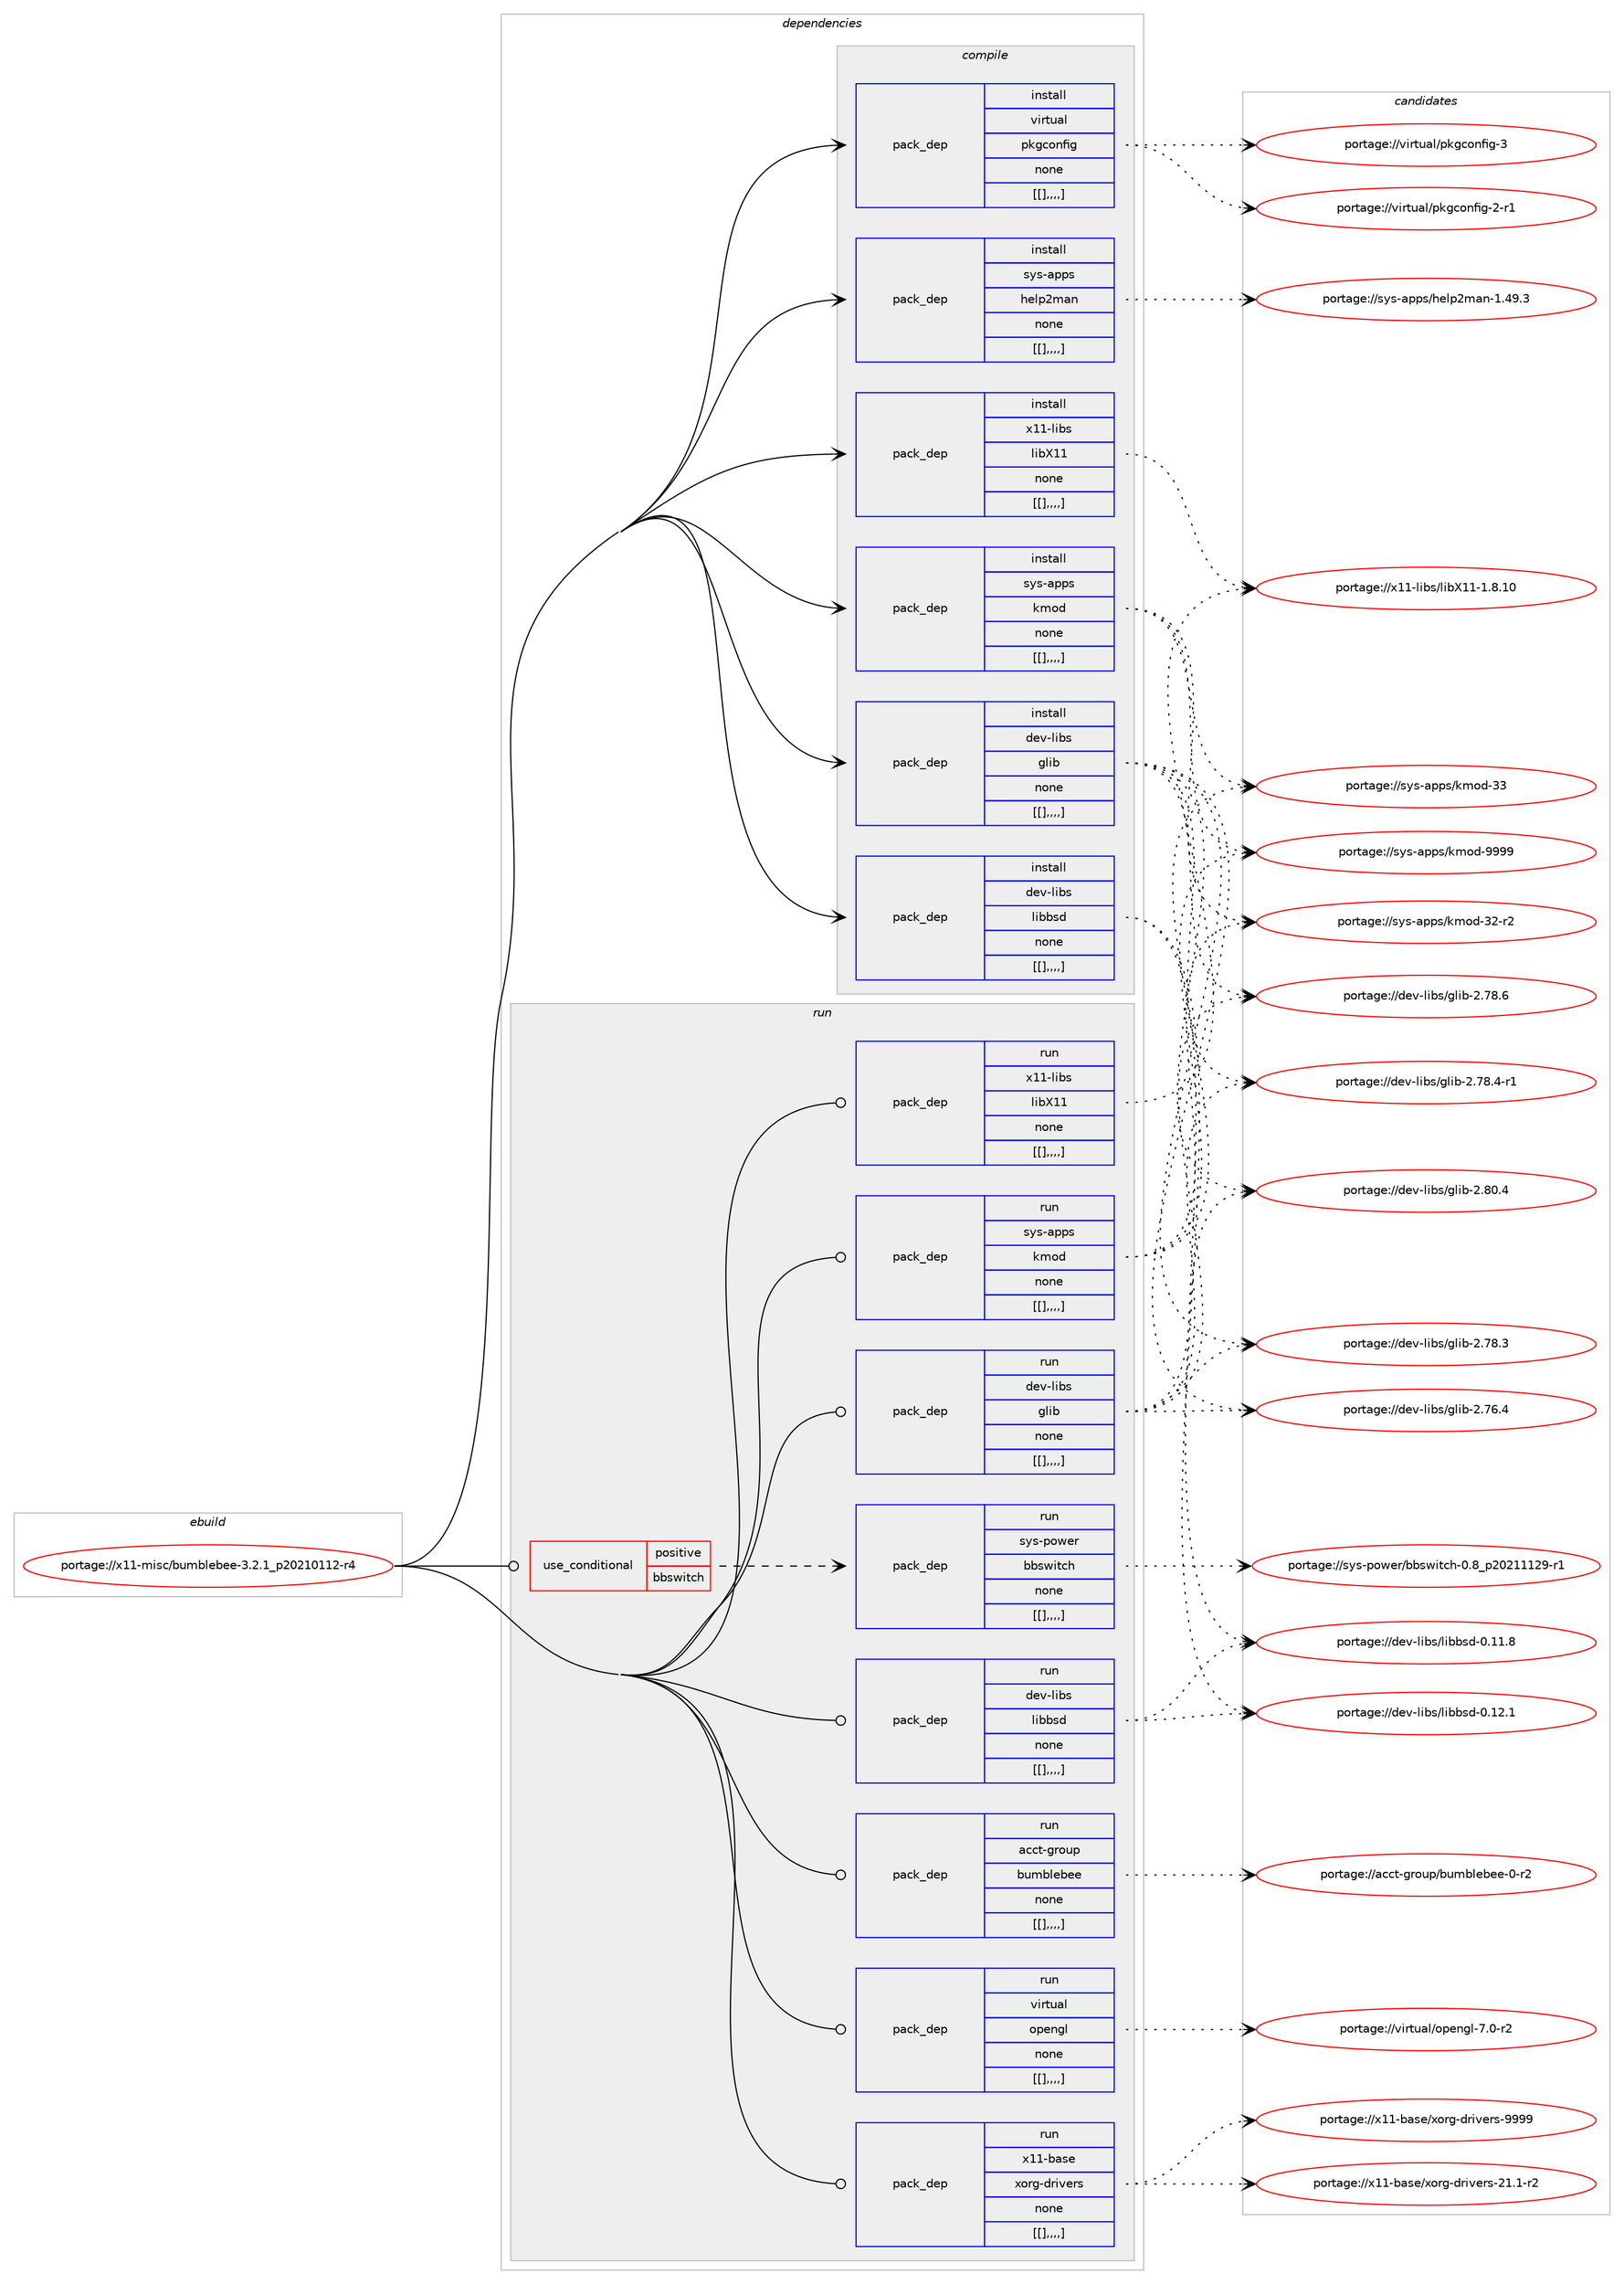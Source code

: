digraph prolog {

# *************
# Graph options
# *************

newrank=true;
concentrate=true;
compound=true;
graph [rankdir=LR,fontname=Helvetica,fontsize=10,ranksep=1.5];#, ranksep=2.5, nodesep=0.2];
edge  [arrowhead=vee];
node  [fontname=Helvetica,fontsize=10];

# **********
# The ebuild
# **********

subgraph cluster_leftcol {
color=gray;
label=<<i>ebuild</i>>;
id [label="portage://x11-misc/bumblebee-3.2.1_p20210112-r4", color=red, width=4, href="../x11-misc/bumblebee-3.2.1_p20210112-r4.svg"];
}

# ****************
# The dependencies
# ****************

subgraph cluster_midcol {
color=gray;
label=<<i>dependencies</i>>;
subgraph cluster_compile {
fillcolor="#eeeeee";
style=filled;
label=<<i>compile</i>>;
subgraph pack351269 {
dependency484324 [label=<<TABLE BORDER="0" CELLBORDER="1" CELLSPACING="0" CELLPADDING="4" WIDTH="220"><TR><TD ROWSPAN="6" CELLPADDING="30">pack_dep</TD></TR><TR><TD WIDTH="110">install</TD></TR><TR><TD>dev-libs</TD></TR><TR><TD>glib</TD></TR><TR><TD>none</TD></TR><TR><TD>[[],,,,]</TD></TR></TABLE>>, shape=none, color=blue];
}
id:e -> dependency484324:w [weight=20,style="solid",arrowhead="vee"];
subgraph pack351345 {
dependency484350 [label=<<TABLE BORDER="0" CELLBORDER="1" CELLSPACING="0" CELLPADDING="4" WIDTH="220"><TR><TD ROWSPAN="6" CELLPADDING="30">pack_dep</TD></TR><TR><TD WIDTH="110">install</TD></TR><TR><TD>dev-libs</TD></TR><TR><TD>libbsd</TD></TR><TR><TD>none</TD></TR><TR><TD>[[],,,,]</TD></TR></TABLE>>, shape=none, color=blue];
}
id:e -> dependency484350:w [weight=20,style="solid",arrowhead="vee"];
subgraph pack351347 {
dependency484368 [label=<<TABLE BORDER="0" CELLBORDER="1" CELLSPACING="0" CELLPADDING="4" WIDTH="220"><TR><TD ROWSPAN="6" CELLPADDING="30">pack_dep</TD></TR><TR><TD WIDTH="110">install</TD></TR><TR><TD>sys-apps</TD></TR><TR><TD>help2man</TD></TR><TR><TD>none</TD></TR><TR><TD>[[],,,,]</TD></TR></TABLE>>, shape=none, color=blue];
}
id:e -> dependency484368:w [weight=20,style="solid",arrowhead="vee"];
subgraph pack351375 {
dependency484440 [label=<<TABLE BORDER="0" CELLBORDER="1" CELLSPACING="0" CELLPADDING="4" WIDTH="220"><TR><TD ROWSPAN="6" CELLPADDING="30">pack_dep</TD></TR><TR><TD WIDTH="110">install</TD></TR><TR><TD>sys-apps</TD></TR><TR><TD>kmod</TD></TR><TR><TD>none</TD></TR><TR><TD>[[],,,,]</TD></TR></TABLE>>, shape=none, color=blue];
}
id:e -> dependency484440:w [weight=20,style="solid",arrowhead="vee"];
subgraph pack351435 {
dependency484460 [label=<<TABLE BORDER="0" CELLBORDER="1" CELLSPACING="0" CELLPADDING="4" WIDTH="220"><TR><TD ROWSPAN="6" CELLPADDING="30">pack_dep</TD></TR><TR><TD WIDTH="110">install</TD></TR><TR><TD>virtual</TD></TR><TR><TD>pkgconfig</TD></TR><TR><TD>none</TD></TR><TR><TD>[[],,,,]</TD></TR></TABLE>>, shape=none, color=blue];
}
id:e -> dependency484460:w [weight=20,style="solid",arrowhead="vee"];
subgraph pack351456 {
dependency484506 [label=<<TABLE BORDER="0" CELLBORDER="1" CELLSPACING="0" CELLPADDING="4" WIDTH="220"><TR><TD ROWSPAN="6" CELLPADDING="30">pack_dep</TD></TR><TR><TD WIDTH="110">install</TD></TR><TR><TD>x11-libs</TD></TR><TR><TD>libX11</TD></TR><TR><TD>none</TD></TR><TR><TD>[[],,,,]</TD></TR></TABLE>>, shape=none, color=blue];
}
id:e -> dependency484506:w [weight=20,style="solid",arrowhead="vee"];
}
subgraph cluster_compileandrun {
fillcolor="#eeeeee";
style=filled;
label=<<i>compile and run</i>>;
}
subgraph cluster_run {
fillcolor="#eeeeee";
style=filled;
label=<<i>run</i>>;
subgraph cond129390 {
dependency484530 [label=<<TABLE BORDER="0" CELLBORDER="1" CELLSPACING="0" CELLPADDING="4"><TR><TD ROWSPAN="3" CELLPADDING="10">use_conditional</TD></TR><TR><TD>positive</TD></TR><TR><TD>bbswitch</TD></TR></TABLE>>, shape=none, color=red];
subgraph pack351504 {
dependency484558 [label=<<TABLE BORDER="0" CELLBORDER="1" CELLSPACING="0" CELLPADDING="4" WIDTH="220"><TR><TD ROWSPAN="6" CELLPADDING="30">pack_dep</TD></TR><TR><TD WIDTH="110">run</TD></TR><TR><TD>sys-power</TD></TR><TR><TD>bbswitch</TD></TR><TR><TD>none</TD></TR><TR><TD>[[],,,,]</TD></TR></TABLE>>, shape=none, color=blue];
}
dependency484530:e -> dependency484558:w [weight=20,style="dashed",arrowhead="vee"];
}
id:e -> dependency484530:w [weight=20,style="solid",arrowhead="odot"];
subgraph pack351538 {
dependency484624 [label=<<TABLE BORDER="0" CELLBORDER="1" CELLSPACING="0" CELLPADDING="4" WIDTH="220"><TR><TD ROWSPAN="6" CELLPADDING="30">pack_dep</TD></TR><TR><TD WIDTH="110">run</TD></TR><TR><TD>acct-group</TD></TR><TR><TD>bumblebee</TD></TR><TR><TD>none</TD></TR><TR><TD>[[],,,,]</TD></TR></TABLE>>, shape=none, color=blue];
}
id:e -> dependency484624:w [weight=20,style="solid",arrowhead="odot"];
subgraph pack351639 {
dependency484737 [label=<<TABLE BORDER="0" CELLBORDER="1" CELLSPACING="0" CELLPADDING="4" WIDTH="220"><TR><TD ROWSPAN="6" CELLPADDING="30">pack_dep</TD></TR><TR><TD WIDTH="110">run</TD></TR><TR><TD>dev-libs</TD></TR><TR><TD>glib</TD></TR><TR><TD>none</TD></TR><TR><TD>[[],,,,]</TD></TR></TABLE>>, shape=none, color=blue];
}
id:e -> dependency484737:w [weight=20,style="solid",arrowhead="odot"];
subgraph pack351668 {
dependency484751 [label=<<TABLE BORDER="0" CELLBORDER="1" CELLSPACING="0" CELLPADDING="4" WIDTH="220"><TR><TD ROWSPAN="6" CELLPADDING="30">pack_dep</TD></TR><TR><TD WIDTH="110">run</TD></TR><TR><TD>dev-libs</TD></TR><TR><TD>libbsd</TD></TR><TR><TD>none</TD></TR><TR><TD>[[],,,,]</TD></TR></TABLE>>, shape=none, color=blue];
}
id:e -> dependency484751:w [weight=20,style="solid",arrowhead="odot"];
subgraph pack351681 {
dependency484774 [label=<<TABLE BORDER="0" CELLBORDER="1" CELLSPACING="0" CELLPADDING="4" WIDTH="220"><TR><TD ROWSPAN="6" CELLPADDING="30">pack_dep</TD></TR><TR><TD WIDTH="110">run</TD></TR><TR><TD>sys-apps</TD></TR><TR><TD>kmod</TD></TR><TR><TD>none</TD></TR><TR><TD>[[],,,,]</TD></TR></TABLE>>, shape=none, color=blue];
}
id:e -> dependency484774:w [weight=20,style="solid",arrowhead="odot"];
subgraph pack351707 {
dependency484788 [label=<<TABLE BORDER="0" CELLBORDER="1" CELLSPACING="0" CELLPADDING="4" WIDTH="220"><TR><TD ROWSPAN="6" CELLPADDING="30">pack_dep</TD></TR><TR><TD WIDTH="110">run</TD></TR><TR><TD>virtual</TD></TR><TR><TD>opengl</TD></TR><TR><TD>none</TD></TR><TR><TD>[[],,,,]</TD></TR></TABLE>>, shape=none, color=blue];
}
id:e -> dependency484788:w [weight=20,style="solid",arrowhead="odot"];
subgraph pack351713 {
dependency484792 [label=<<TABLE BORDER="0" CELLBORDER="1" CELLSPACING="0" CELLPADDING="4" WIDTH="220"><TR><TD ROWSPAN="6" CELLPADDING="30">pack_dep</TD></TR><TR><TD WIDTH="110">run</TD></TR><TR><TD>x11-base</TD></TR><TR><TD>xorg-drivers</TD></TR><TR><TD>none</TD></TR><TR><TD>[[],,,,]</TD></TR></TABLE>>, shape=none, color=blue];
}
id:e -> dependency484792:w [weight=20,style="solid",arrowhead="odot"];
subgraph pack351716 {
dependency484796 [label=<<TABLE BORDER="0" CELLBORDER="1" CELLSPACING="0" CELLPADDING="4" WIDTH="220"><TR><TD ROWSPAN="6" CELLPADDING="30">pack_dep</TD></TR><TR><TD WIDTH="110">run</TD></TR><TR><TD>x11-libs</TD></TR><TR><TD>libX11</TD></TR><TR><TD>none</TD></TR><TR><TD>[[],,,,]</TD></TR></TABLE>>, shape=none, color=blue];
}
id:e -> dependency484796:w [weight=20,style="solid",arrowhead="odot"];
}
}

# **************
# The candidates
# **************

subgraph cluster_choices {
rank=same;
color=gray;
label=<<i>candidates</i>>;

subgraph choice351028 {
color=black;
nodesep=1;
choice1001011184510810598115471031081059845504656484652 [label="portage://dev-libs/glib-2.80.4", color=red, width=4,href="../dev-libs/glib-2.80.4.svg"];
choice1001011184510810598115471031081059845504655564654 [label="portage://dev-libs/glib-2.78.6", color=red, width=4,href="../dev-libs/glib-2.78.6.svg"];
choice10010111845108105981154710310810598455046555646524511449 [label="portage://dev-libs/glib-2.78.4-r1", color=red, width=4,href="../dev-libs/glib-2.78.4-r1.svg"];
choice1001011184510810598115471031081059845504655564651 [label="portage://dev-libs/glib-2.78.3", color=red, width=4,href="../dev-libs/glib-2.78.3.svg"];
choice1001011184510810598115471031081059845504655544652 [label="portage://dev-libs/glib-2.76.4", color=red, width=4,href="../dev-libs/glib-2.76.4.svg"];
dependency484324:e -> choice1001011184510810598115471031081059845504656484652:w [style=dotted,weight="100"];
dependency484324:e -> choice1001011184510810598115471031081059845504655564654:w [style=dotted,weight="100"];
dependency484324:e -> choice10010111845108105981154710310810598455046555646524511449:w [style=dotted,weight="100"];
dependency484324:e -> choice1001011184510810598115471031081059845504655564651:w [style=dotted,weight="100"];
dependency484324:e -> choice1001011184510810598115471031081059845504655544652:w [style=dotted,weight="100"];
}
subgraph choice351089 {
color=black;
nodesep=1;
choice100101118451081059811547108105989811510045484649504649 [label="portage://dev-libs/libbsd-0.12.1", color=red, width=4,href="../dev-libs/libbsd-0.12.1.svg"];
choice100101118451081059811547108105989811510045484649494656 [label="portage://dev-libs/libbsd-0.11.8", color=red, width=4,href="../dev-libs/libbsd-0.11.8.svg"];
dependency484350:e -> choice100101118451081059811547108105989811510045484649504649:w [style=dotted,weight="100"];
dependency484350:e -> choice100101118451081059811547108105989811510045484649494656:w [style=dotted,weight="100"];
}
subgraph choice351092 {
color=black;
nodesep=1;
choice115121115459711211211547104101108112501099711045494652574651 [label="portage://sys-apps/help2man-1.49.3", color=red, width=4,href="../sys-apps/help2man-1.49.3.svg"];
dependency484368:e -> choice115121115459711211211547104101108112501099711045494652574651:w [style=dotted,weight="100"];
}
subgraph choice351094 {
color=black;
nodesep=1;
choice1151211154597112112115471071091111004557575757 [label="portage://sys-apps/kmod-9999", color=red, width=4,href="../sys-apps/kmod-9999.svg"];
choice115121115459711211211547107109111100455151 [label="portage://sys-apps/kmod-33", color=red, width=4,href="../sys-apps/kmod-33.svg"];
choice1151211154597112112115471071091111004551504511450 [label="portage://sys-apps/kmod-32-r2", color=red, width=4,href="../sys-apps/kmod-32-r2.svg"];
dependency484440:e -> choice1151211154597112112115471071091111004557575757:w [style=dotted,weight="100"];
dependency484440:e -> choice115121115459711211211547107109111100455151:w [style=dotted,weight="100"];
dependency484440:e -> choice1151211154597112112115471071091111004551504511450:w [style=dotted,weight="100"];
}
subgraph choice351118 {
color=black;
nodesep=1;
choice1181051141161179710847112107103991111101021051034551 [label="portage://virtual/pkgconfig-3", color=red, width=4,href="../virtual/pkgconfig-3.svg"];
choice11810511411611797108471121071039911111010210510345504511449 [label="portage://virtual/pkgconfig-2-r1", color=red, width=4,href="../virtual/pkgconfig-2-r1.svg"];
dependency484460:e -> choice1181051141161179710847112107103991111101021051034551:w [style=dotted,weight="100"];
dependency484460:e -> choice11810511411611797108471121071039911111010210510345504511449:w [style=dotted,weight="100"];
}
subgraph choice351137 {
color=black;
nodesep=1;
choice12049494510810598115471081059888494945494656464948 [label="portage://x11-libs/libX11-1.8.10", color=red, width=4,href="../x11-libs/libX11-1.8.10.svg"];
dependency484506:e -> choice12049494510810598115471081059888494945494656464948:w [style=dotted,weight="100"];
}
subgraph choice351158 {
color=black;
nodesep=1;
choice1151211154511211111910111447989811511910511699104454846569511250485049494950574511449 [label="portage://sys-power/bbswitch-0.8_p20211129-r1", color=red, width=4,href="../sys-power/bbswitch-0.8_p20211129-r1.svg"];
dependency484558:e -> choice1151211154511211111910111447989811511910511699104454846569511250485049494950574511449:w [style=dotted,weight="100"];
}
subgraph choice351160 {
color=black;
nodesep=1;
choice979999116451031141111171124798117109981081019810110145484511450 [label="portage://acct-group/bumblebee-0-r2", color=red, width=4,href="../acct-group/bumblebee-0-r2.svg"];
dependency484624:e -> choice979999116451031141111171124798117109981081019810110145484511450:w [style=dotted,weight="100"];
}
subgraph choice351165 {
color=black;
nodesep=1;
choice1001011184510810598115471031081059845504656484652 [label="portage://dev-libs/glib-2.80.4", color=red, width=4,href="../dev-libs/glib-2.80.4.svg"];
choice1001011184510810598115471031081059845504655564654 [label="portage://dev-libs/glib-2.78.6", color=red, width=4,href="../dev-libs/glib-2.78.6.svg"];
choice10010111845108105981154710310810598455046555646524511449 [label="portage://dev-libs/glib-2.78.4-r1", color=red, width=4,href="../dev-libs/glib-2.78.4-r1.svg"];
choice1001011184510810598115471031081059845504655564651 [label="portage://dev-libs/glib-2.78.3", color=red, width=4,href="../dev-libs/glib-2.78.3.svg"];
choice1001011184510810598115471031081059845504655544652 [label="portage://dev-libs/glib-2.76.4", color=red, width=4,href="../dev-libs/glib-2.76.4.svg"];
dependency484737:e -> choice1001011184510810598115471031081059845504656484652:w [style=dotted,weight="100"];
dependency484737:e -> choice1001011184510810598115471031081059845504655564654:w [style=dotted,weight="100"];
dependency484737:e -> choice10010111845108105981154710310810598455046555646524511449:w [style=dotted,weight="100"];
dependency484737:e -> choice1001011184510810598115471031081059845504655564651:w [style=dotted,weight="100"];
dependency484737:e -> choice1001011184510810598115471031081059845504655544652:w [style=dotted,weight="100"];
}
subgraph choice351191 {
color=black;
nodesep=1;
choice100101118451081059811547108105989811510045484649504649 [label="portage://dev-libs/libbsd-0.12.1", color=red, width=4,href="../dev-libs/libbsd-0.12.1.svg"];
choice100101118451081059811547108105989811510045484649494656 [label="portage://dev-libs/libbsd-0.11.8", color=red, width=4,href="../dev-libs/libbsd-0.11.8.svg"];
dependency484751:e -> choice100101118451081059811547108105989811510045484649504649:w [style=dotted,weight="100"];
dependency484751:e -> choice100101118451081059811547108105989811510045484649494656:w [style=dotted,weight="100"];
}
subgraph choice351221 {
color=black;
nodesep=1;
choice1151211154597112112115471071091111004557575757 [label="portage://sys-apps/kmod-9999", color=red, width=4,href="../sys-apps/kmod-9999.svg"];
choice115121115459711211211547107109111100455151 [label="portage://sys-apps/kmod-33", color=red, width=4,href="../sys-apps/kmod-33.svg"];
choice1151211154597112112115471071091111004551504511450 [label="portage://sys-apps/kmod-32-r2", color=red, width=4,href="../sys-apps/kmod-32-r2.svg"];
dependency484774:e -> choice1151211154597112112115471071091111004557575757:w [style=dotted,weight="100"];
dependency484774:e -> choice115121115459711211211547107109111100455151:w [style=dotted,weight="100"];
dependency484774:e -> choice1151211154597112112115471071091111004551504511450:w [style=dotted,weight="100"];
}
subgraph choice351263 {
color=black;
nodesep=1;
choice1181051141161179710847111112101110103108455546484511450 [label="portage://virtual/opengl-7.0-r2", color=red, width=4,href="../virtual/opengl-7.0-r2.svg"];
dependency484788:e -> choice1181051141161179710847111112101110103108455546484511450:w [style=dotted,weight="100"];
}
subgraph choice351267 {
color=black;
nodesep=1;
choice120494945989711510147120111114103451001141051181011141154557575757 [label="portage://x11-base/xorg-drivers-9999", color=red, width=4,href="../x11-base/xorg-drivers-9999.svg"];
choice1204949459897115101471201111141034510011410511810111411545504946494511450 [label="portage://x11-base/xorg-drivers-21.1-r2", color=red, width=4,href="../x11-base/xorg-drivers-21.1-r2.svg"];
dependency484792:e -> choice120494945989711510147120111114103451001141051181011141154557575757:w [style=dotted,weight="100"];
dependency484792:e -> choice1204949459897115101471201111141034510011410511810111411545504946494511450:w [style=dotted,weight="100"];
}
subgraph choice351286 {
color=black;
nodesep=1;
choice12049494510810598115471081059888494945494656464948 [label="portage://x11-libs/libX11-1.8.10", color=red, width=4,href="../x11-libs/libX11-1.8.10.svg"];
dependency484796:e -> choice12049494510810598115471081059888494945494656464948:w [style=dotted,weight="100"];
}
}

}
